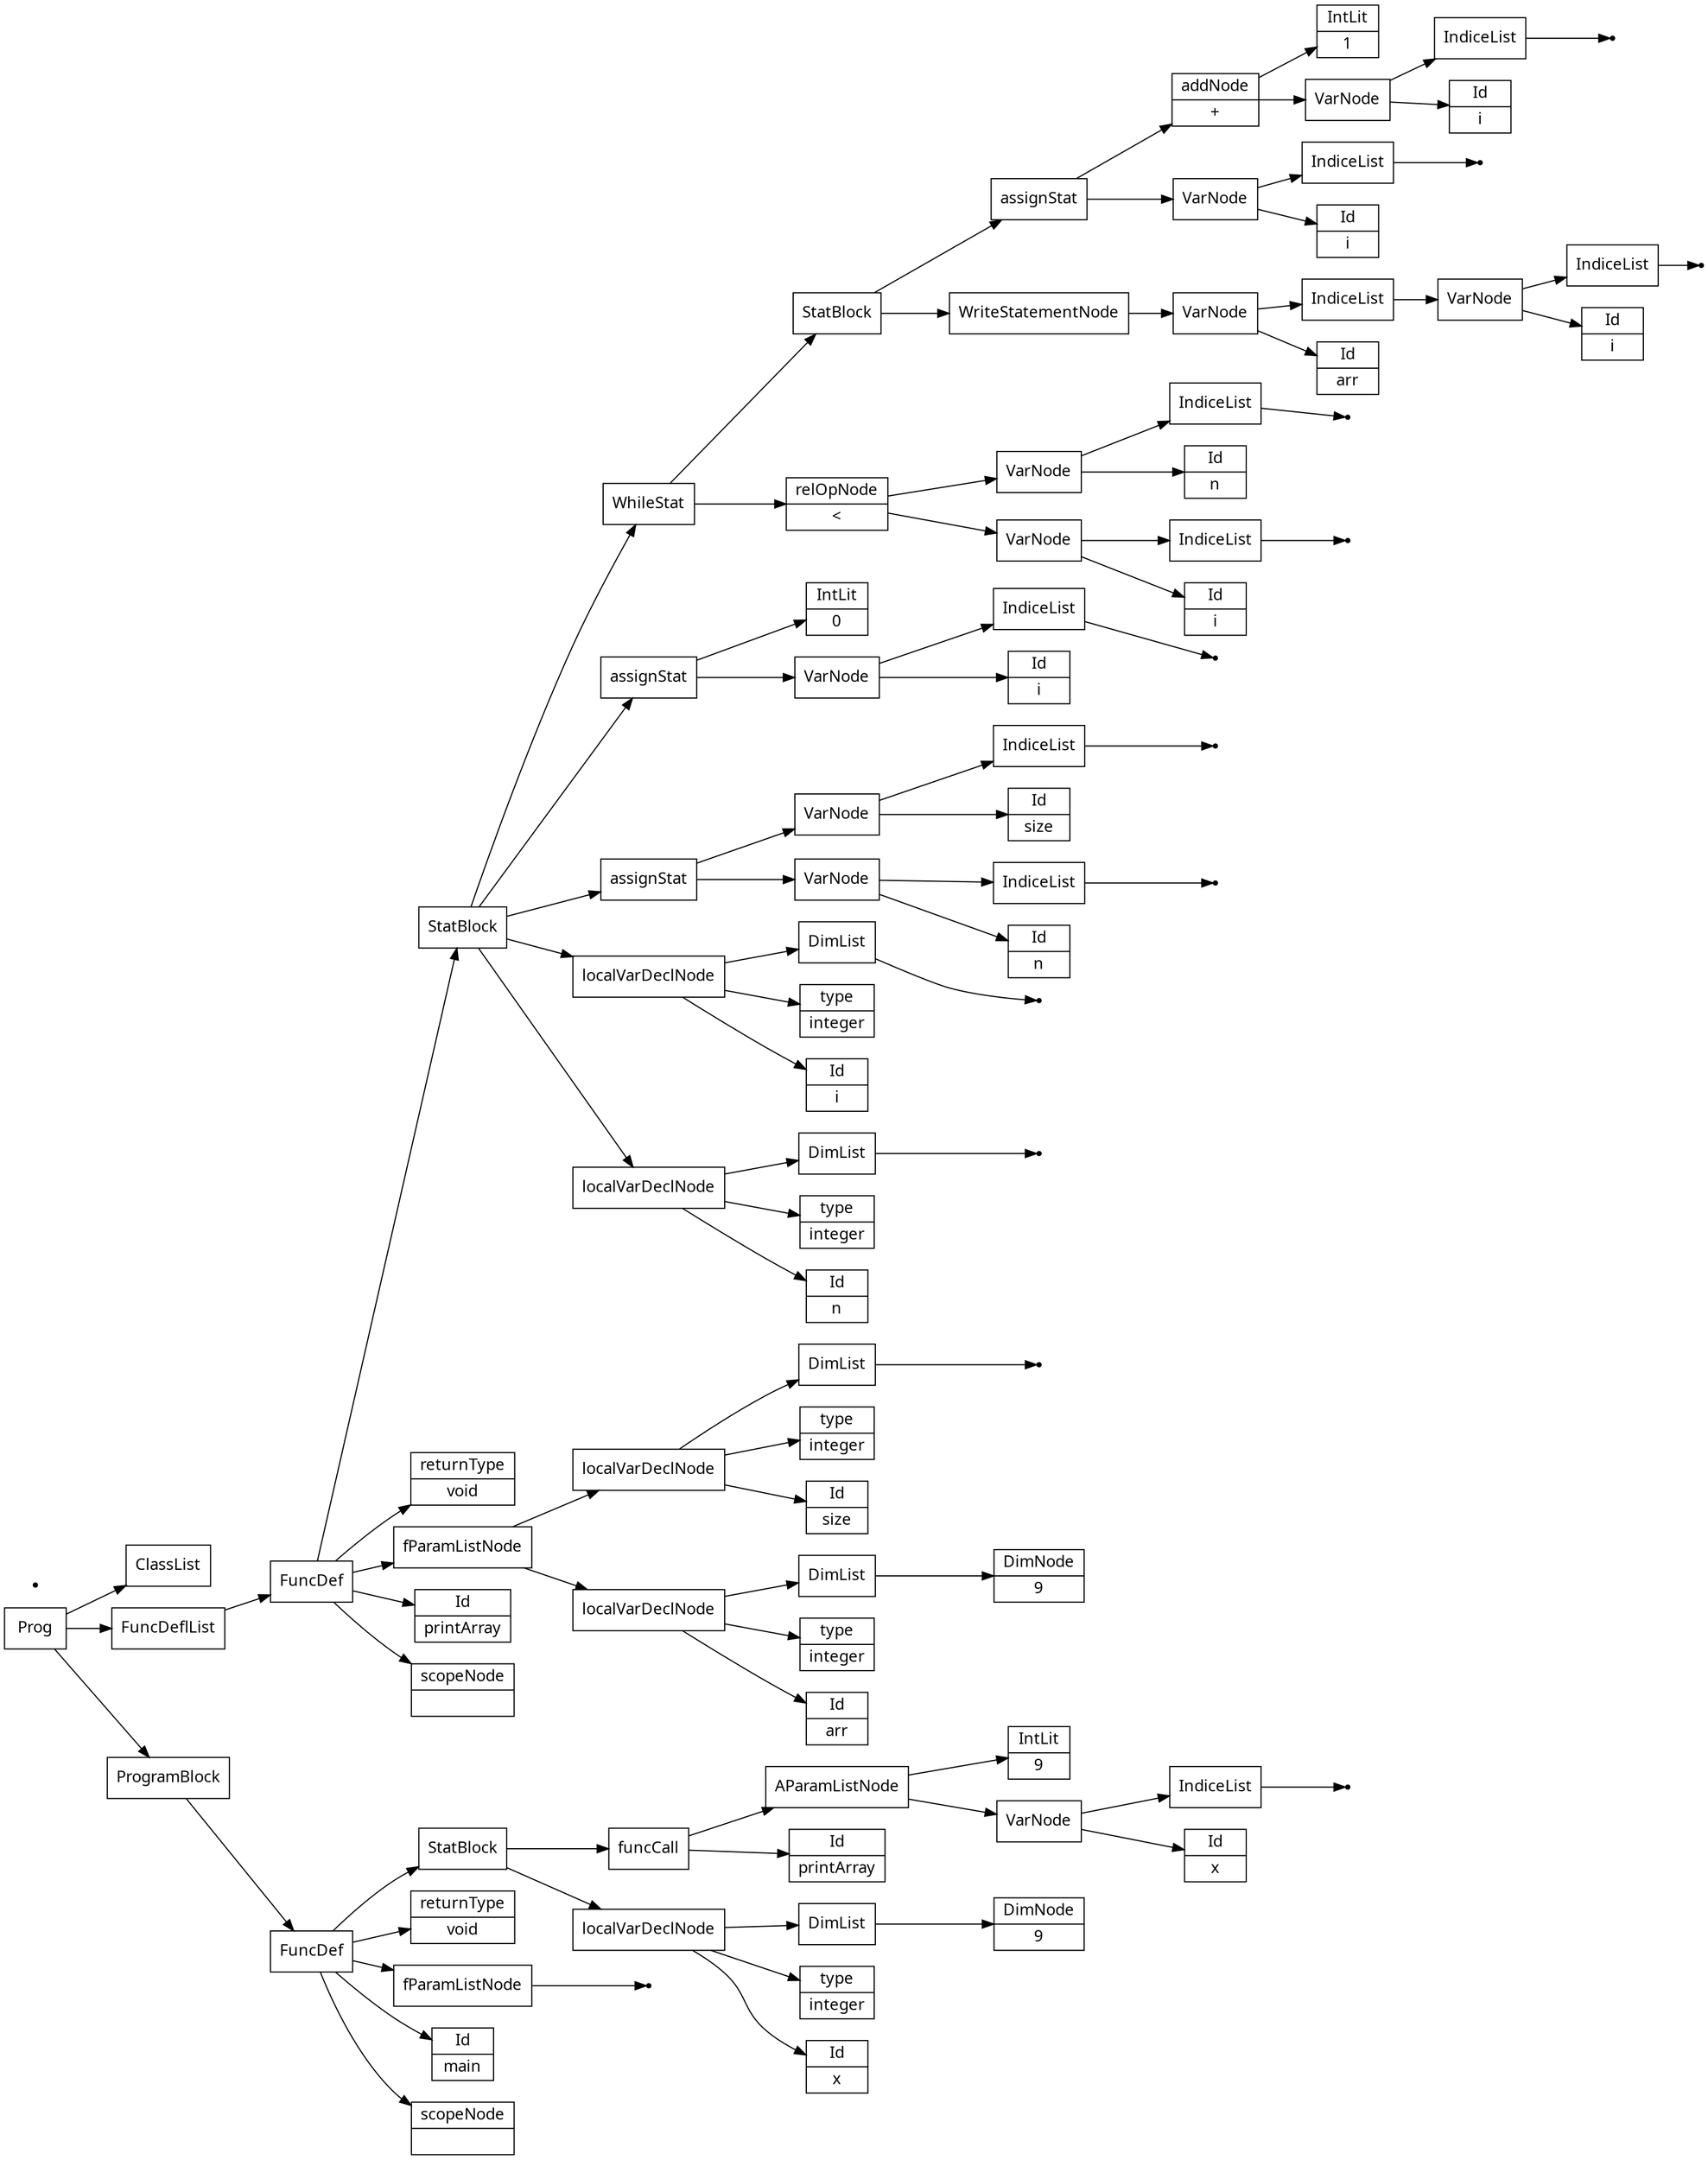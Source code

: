 digraph AST {
node [shape=record];
 node [fontname=Sans];charset="UTF-8" splines=true splines=spline rankdir =LR ordering="out"
1[label="scopeNode| "];
3[label="Id|arr"];
4[label="type|integer"];
6[label="DimNode|9"];
7[label="DimList"];
7->6;
8[label="localVarDeclNode"];
8->7;
8->4;
8->3;
9[label="Id|size"];
10[label="type|integer"];
none12[shape="point"];
13[label="DimList"];
13->none12;
14[label="localVarDeclNode"];
14->13;
14->10;
14->9;
15[label="fParamListNode"];
15->14;
15->8;
16[label="returnType|void"];
18[label="Id|n"];
19[label="type|integer"];
none21[shape="point"];
22[label="DimList"];
22->none21;
23[label="localVarDeclNode"];
23->22;
23->19;
23->18;
24[label="Id|i"];
25[label="type|integer"];
none27[shape="point"];
28[label="DimList"];
28->none27;
29[label="localVarDeclNode"];
29->28;
29->25;
29->24;
30[label="Id|n"];
none32[shape="point"];
33[label="IndiceList"];
33->none32;
34[label="VarNode"];
34->33;
34->30;
35[label="Id|size"];
none37[shape="point"];
38[label="IndiceList"];
38->none37;
39[label="VarNode"];
39->38;
39->35;
40[label="assignStat"];
40->39;
40->34;
41[label="Id|i"];
none43[shape="point"];
44[label="IndiceList"];
44->none43;
45[label="VarNode"];
45->44;
45->41;
46[label="IntLit|0"];
47[label="assignStat"];
47->46;
47->45;
48[label="Id|i"];
none50[shape="point"];
51[label="IndiceList"];
51->none50;
52[label="VarNode"];
52->51;
52->48;
53[label="relOpNode|\<"];
54[label="Id|n"];
none56[shape="point"];
57[label="IndiceList"];
57->none56;
58[label="VarNode"];
58->57;
58->54;
53->58;
53->52;
60[label="Id|arr"];
62[label="Id|i"];
none64[shape="point"];
65[label="IndiceList"];
65->none64;
66[label="VarNode"];
66->65;
66->62;
67[label="IndiceList"];
67->66;
68[label="VarNode"];
68->67;
68->60;
69[label="WriteStatementNode"];
69->68;
70[label="Id|i"];
none72[shape="point"];
73[label="IndiceList"];
73->none72;
74[label="VarNode"];
74->73;
74->70;
75[label="Id|i"];
none77[shape="point"];
78[label="IndiceList"];
78->none77;
79[label="VarNode"];
79->78;
79->75;
80[label="addNode|+"];
81[label="IntLit|1"];
80->81;
80->79;
82[label="assignStat"];
82->80;
82->74;
83[label="StatBlock"];
83->82;
83->69;
84[label="WhileStat"];
84->83;
84->53;
85[label="StatBlock"];
85->84;
85->47;
85->40;
85->29;
85->23;
86[label="FuncDef"];
0[label="Id|printArray"];
86->85;
86->16;
86->15;
86->0;
86->1;
88[label="scopeNode| "];
none90[shape="point"];
91[label="fParamListNode"];
91->none90;
92[label="returnType|void"];
94[label="Id|x"];
95[label="type|integer"];
97[label="DimNode|9"];
98[label="DimList"];
98->97;
99[label="localVarDeclNode"];
99->98;
99->95;
99->94;
100[label="Id|printArray"];
102[label="Id|x"];
none104[shape="point"];
105[label="IndiceList"];
105->none104;
106[label="VarNode"];
106->105;
106->102;
107[label="IntLit|9"];
108[label="AParamListNode"];
108->107;
108->106;
109[label="funcCall"];
109->108;
109->100;
110[label="StatBlock"];
110->109;
110->99;
111[label="FuncDef"];
87[label="Id|main"];
111->110;
111->92;
111->91;
111->87;
111->88;
112[label="ClassList"];
113[label="FuncDeflList"];
114[label="Prog"];
115[label="ProgramBlock"];
115->111;
113->86;
none116[shape="point"];
114->112;
114->113;
114->115;
}